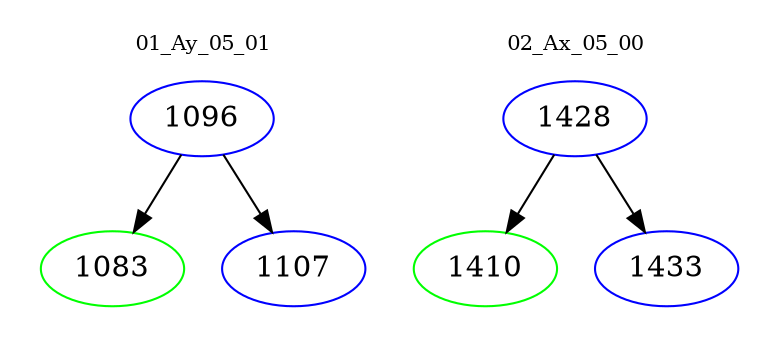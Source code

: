 digraph{
subgraph cluster_0 {
color = white
label = "01_Ay_05_01";
fontsize=10;
T0_1096 [label="1096", color="blue"]
T0_1096 -> T0_1083 [color="black"]
T0_1083 [label="1083", color="green"]
T0_1096 -> T0_1107 [color="black"]
T0_1107 [label="1107", color="blue"]
}
subgraph cluster_1 {
color = white
label = "02_Ax_05_00";
fontsize=10;
T1_1428 [label="1428", color="blue"]
T1_1428 -> T1_1410 [color="black"]
T1_1410 [label="1410", color="green"]
T1_1428 -> T1_1433 [color="black"]
T1_1433 [label="1433", color="blue"]
}
}
